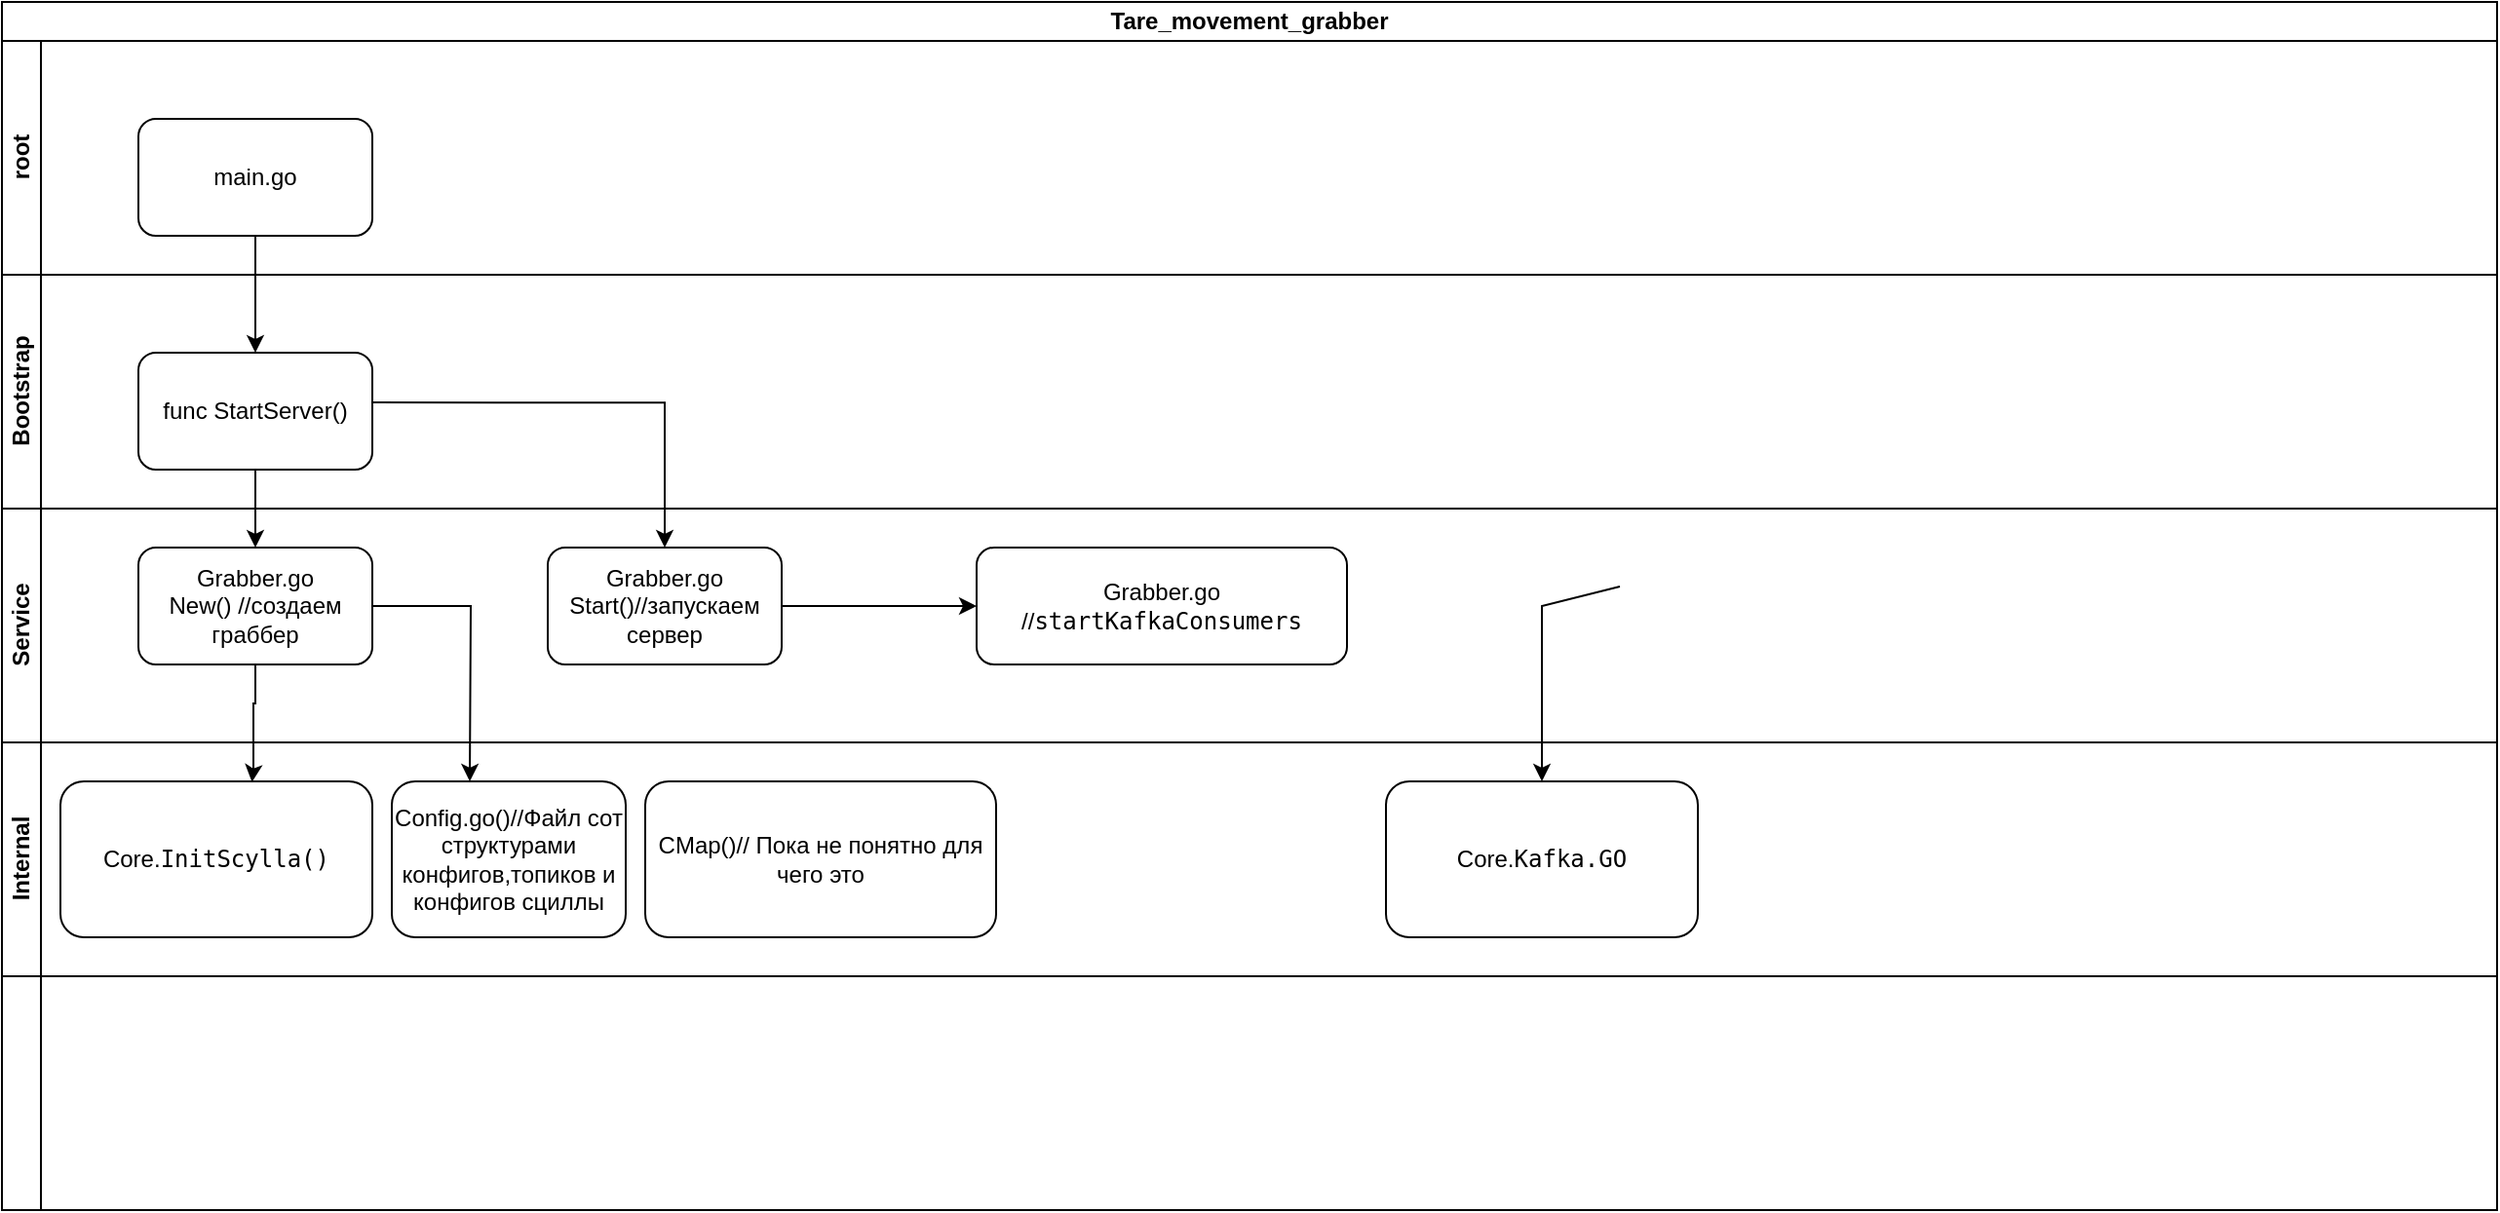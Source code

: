<mxfile version="25.0.1">
  <diagram name="Страница — 1" id="4Rknf2xTYFXet3D9TINp">
    <mxGraphModel dx="1235" dy="761" grid="1" gridSize="10" guides="1" tooltips="1" connect="1" arrows="1" fold="1" page="1" pageScale="1" pageWidth="827" pageHeight="1169" math="0" shadow="0">
      <root>
        <mxCell id="0" />
        <mxCell id="1" parent="0" />
        <mxCell id="Nkf0lfcZuZS1kdWsEw5L-1" value="Tare_movement_grabber" style="swimlane;html=1;childLayout=stackLayout;resizeParent=1;resizeParentMax=0;horizontal=1;startSize=20;horizontalStack=0;whiteSpace=wrap;" parent="1" vertex="1">
          <mxGeometry x="90" y="60" width="1280" height="620" as="geometry" />
        </mxCell>
        <mxCell id="Nkf0lfcZuZS1kdWsEw5L-2" value="root" style="swimlane;html=1;startSize=20;horizontal=0;" parent="Nkf0lfcZuZS1kdWsEw5L-1" vertex="1">
          <mxGeometry y="20" width="1280" height="120" as="geometry" />
        </mxCell>
        <mxCell id="Tg6vZFPkg60tkRhzb7h7-2" value="main.go" style="rounded=1;whiteSpace=wrap;html=1;" parent="Nkf0lfcZuZS1kdWsEw5L-2" vertex="1">
          <mxGeometry x="70" y="40" width="120" height="60" as="geometry" />
        </mxCell>
        <mxCell id="Nkf0lfcZuZS1kdWsEw5L-3" value="Bootstrap" style="swimlane;html=1;startSize=20;horizontal=0;" parent="Nkf0lfcZuZS1kdWsEw5L-1" vertex="1">
          <mxGeometry y="140" width="1280" height="120" as="geometry" />
        </mxCell>
        <mxCell id="Tg6vZFPkg60tkRhzb7h7-3" value="func StartServer()" style="rounded=1;whiteSpace=wrap;html=1;" parent="Nkf0lfcZuZS1kdWsEw5L-3" vertex="1">
          <mxGeometry x="70" y="40" width="120" height="60" as="geometry" />
        </mxCell>
        <mxCell id="Nkf0lfcZuZS1kdWsEw5L-4" value="Service" style="swimlane;html=1;startSize=20;horizontal=0;" parent="Nkf0lfcZuZS1kdWsEw5L-1" vertex="1">
          <mxGeometry y="260" width="1280" height="120" as="geometry" />
        </mxCell>
        <mxCell id="tiql4oQqMmJiYOh7c0et-10" style="edgeStyle=orthogonalEdgeStyle;rounded=0;orthogonalLoop=1;jettySize=auto;html=1;" edge="1" parent="Nkf0lfcZuZS1kdWsEw5L-4" source="tiql4oQqMmJiYOh7c0et-1">
          <mxGeometry relative="1" as="geometry">
            <mxPoint x="240" y="140" as="targetPoint" />
          </mxGeometry>
        </mxCell>
        <mxCell id="tiql4oQqMmJiYOh7c0et-1" value="Grabber.go&lt;div&gt;New() //создаем граббер&lt;/div&gt;" style="rounded=1;whiteSpace=wrap;html=1;" vertex="1" parent="Nkf0lfcZuZS1kdWsEw5L-4">
          <mxGeometry x="70" y="20" width="120" height="60" as="geometry" />
        </mxCell>
        <mxCell id="tiql4oQqMmJiYOh7c0et-19" value="" style="edgeStyle=orthogonalEdgeStyle;rounded=0;orthogonalLoop=1;jettySize=auto;html=1;" edge="1" parent="Nkf0lfcZuZS1kdWsEw5L-4" source="tiql4oQqMmJiYOh7c0et-14" target="tiql4oQqMmJiYOh7c0et-18">
          <mxGeometry relative="1" as="geometry" />
        </mxCell>
        <mxCell id="tiql4oQqMmJiYOh7c0et-14" value="Grabber.go&lt;div&gt;Start()//запускаем сервер&lt;/div&gt;" style="rounded=1;whiteSpace=wrap;html=1;" vertex="1" parent="Nkf0lfcZuZS1kdWsEw5L-4">
          <mxGeometry x="280" y="20" width="120" height="60" as="geometry" />
        </mxCell>
        <mxCell id="tiql4oQqMmJiYOh7c0et-18" value="Grabber.go //&lt;code&gt;startKafkaConsumers&lt;/code&gt;" style="whiteSpace=wrap;html=1;rounded=1;" vertex="1" parent="Nkf0lfcZuZS1kdWsEw5L-4">
          <mxGeometry x="500" y="20" width="190" height="60" as="geometry" />
        </mxCell>
        <mxCell id="tiql4oQqMmJiYOh7c0et-4" value="Internal" style="swimlane;html=1;startSize=20;horizontal=0;" vertex="1" parent="Nkf0lfcZuZS1kdWsEw5L-1">
          <mxGeometry y="380" width="1280" height="120" as="geometry" />
        </mxCell>
        <mxCell id="tiql4oQqMmJiYOh7c0et-5" value="Core.&lt;code&gt;InitScylla()&lt;/code&gt;" style="rounded=1;whiteSpace=wrap;html=1;" vertex="1" parent="tiql4oQqMmJiYOh7c0et-4">
          <mxGeometry x="30" y="20" width="160" height="80" as="geometry" />
        </mxCell>
        <mxCell id="tiql4oQqMmJiYOh7c0et-11" value="Config.go()//Файл сот структурами конфигов,топиков и конфигов сциллы" style="rounded=1;whiteSpace=wrap;html=1;" vertex="1" parent="tiql4oQqMmJiYOh7c0et-4">
          <mxGeometry x="200" y="20" width="120" height="80" as="geometry" />
        </mxCell>
        <mxCell id="tiql4oQqMmJiYOh7c0et-12" value="CMap()// Пока не понятно для чего это" style="rounded=1;whiteSpace=wrap;html=1;" vertex="1" parent="tiql4oQqMmJiYOh7c0et-4">
          <mxGeometry x="330" y="20" width="180" height="80" as="geometry" />
        </mxCell>
        <mxCell id="tiql4oQqMmJiYOh7c0et-17" value="" style="endArrow=classic;html=1;rounded=0;entryX=0.5;entryY=0;entryDx=0;entryDy=0;" edge="1" parent="tiql4oQqMmJiYOh7c0et-4" target="tiql4oQqMmJiYOh7c0et-16">
          <mxGeometry width="50" height="50" relative="1" as="geometry">
            <mxPoint x="830" y="-80" as="sourcePoint" />
            <mxPoint x="800" y="-70" as="targetPoint" />
            <Array as="points">
              <mxPoint x="790" y="-70" />
            </Array>
          </mxGeometry>
        </mxCell>
        <mxCell id="tiql4oQqMmJiYOh7c0et-16" value="Core.&lt;font face=&quot;monospace&quot;&gt;Kafka.GO&lt;/font&gt;" style="rounded=1;whiteSpace=wrap;html=1;" vertex="1" parent="tiql4oQqMmJiYOh7c0et-4">
          <mxGeometry x="710" y="20" width="160" height="80" as="geometry" />
        </mxCell>
        <mxCell id="tiql4oQqMmJiYOh7c0et-3" style="swimlane;html=1;startSize=20;horizontal=0;" vertex="1" parent="Nkf0lfcZuZS1kdWsEw5L-1">
          <mxGeometry y="500" width="1280" height="120" as="geometry" />
        </mxCell>
        <mxCell id="Tg6vZFPkg60tkRhzb7h7-4" value="" style="endArrow=classic;html=1;rounded=0;exitX=0.5;exitY=1;exitDx=0;exitDy=0;entryX=0.5;entryY=0;entryDx=0;entryDy=0;" parent="Nkf0lfcZuZS1kdWsEw5L-1" source="Tg6vZFPkg60tkRhzb7h7-2" target="Tg6vZFPkg60tkRhzb7h7-3" edge="1">
          <mxGeometry width="50" height="50" relative="1" as="geometry">
            <mxPoint x="160" y="100" as="sourcePoint" />
            <mxPoint x="210" y="50" as="targetPoint" />
          </mxGeometry>
        </mxCell>
        <mxCell id="tiql4oQqMmJiYOh7c0et-2" value="" style="edgeStyle=orthogonalEdgeStyle;rounded=0;orthogonalLoop=1;jettySize=auto;html=1;" edge="1" parent="Nkf0lfcZuZS1kdWsEw5L-1" source="Tg6vZFPkg60tkRhzb7h7-3" target="tiql4oQqMmJiYOh7c0et-1">
          <mxGeometry relative="1" as="geometry" />
        </mxCell>
        <mxCell id="tiql4oQqMmJiYOh7c0et-8" value="" style="edgeStyle=orthogonalEdgeStyle;rounded=0;orthogonalLoop=1;jettySize=auto;html=1;entryX=0.614;entryY=0.004;entryDx=0;entryDy=0;entryPerimeter=0;exitX=0.5;exitY=1;exitDx=0;exitDy=0;" edge="1" parent="Nkf0lfcZuZS1kdWsEw5L-1" source="tiql4oQqMmJiYOh7c0et-1" target="tiql4oQqMmJiYOh7c0et-5">
          <mxGeometry relative="1" as="geometry">
            <mxPoint x="129.5" y="330" as="sourcePoint" />
            <mxPoint x="125.04" y="392.56" as="targetPoint" />
            <Array as="points">
              <mxPoint x="130" y="360" />
              <mxPoint x="129" y="360" />
              <mxPoint x="129" y="393" />
              <mxPoint x="128" y="393" />
            </Array>
          </mxGeometry>
        </mxCell>
        <mxCell id="tiql4oQqMmJiYOh7c0et-15" value="" style="edgeStyle=orthogonalEdgeStyle;rounded=0;orthogonalLoop=1;jettySize=auto;html=1;exitX=1.004;exitY=0.426;exitDx=0;exitDy=0;exitPerimeter=0;entryX=0.5;entryY=0;entryDx=0;entryDy=0;" edge="1" parent="Nkf0lfcZuZS1kdWsEw5L-1" source="Tg6vZFPkg60tkRhzb7h7-3" target="tiql4oQqMmJiYOh7c0et-14">
          <mxGeometry relative="1" as="geometry">
            <mxPoint x="140" y="250" as="sourcePoint" />
            <mxPoint x="140" y="290" as="targetPoint" />
          </mxGeometry>
        </mxCell>
      </root>
    </mxGraphModel>
  </diagram>
</mxfile>
